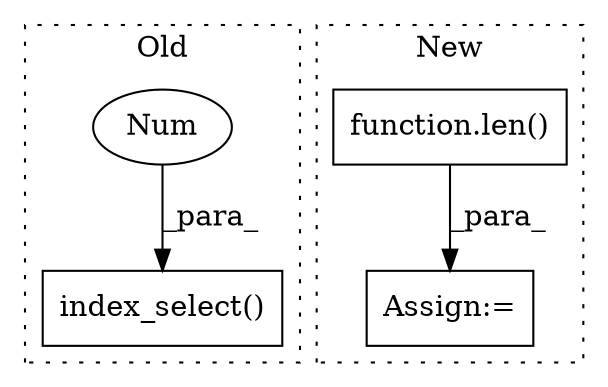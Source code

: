 digraph G {
subgraph cluster0 {
1 [label="index_select()" a="75" s="2216,2251" l="21,1" shape="box"];
3 [label="Num" a="76" s="2237" l="2" shape="ellipse"];
label = "Old";
style="dotted";
}
subgraph cluster1 {
2 [label="function.len()" a="75" s="2524,2535" l="4,1" shape="box"];
4 [label="Assign:=" a="68" s="2466" l="3" shape="box"];
label = "New";
style="dotted";
}
2 -> 4 [label="_para_"];
3 -> 1 [label="_para_"];
}